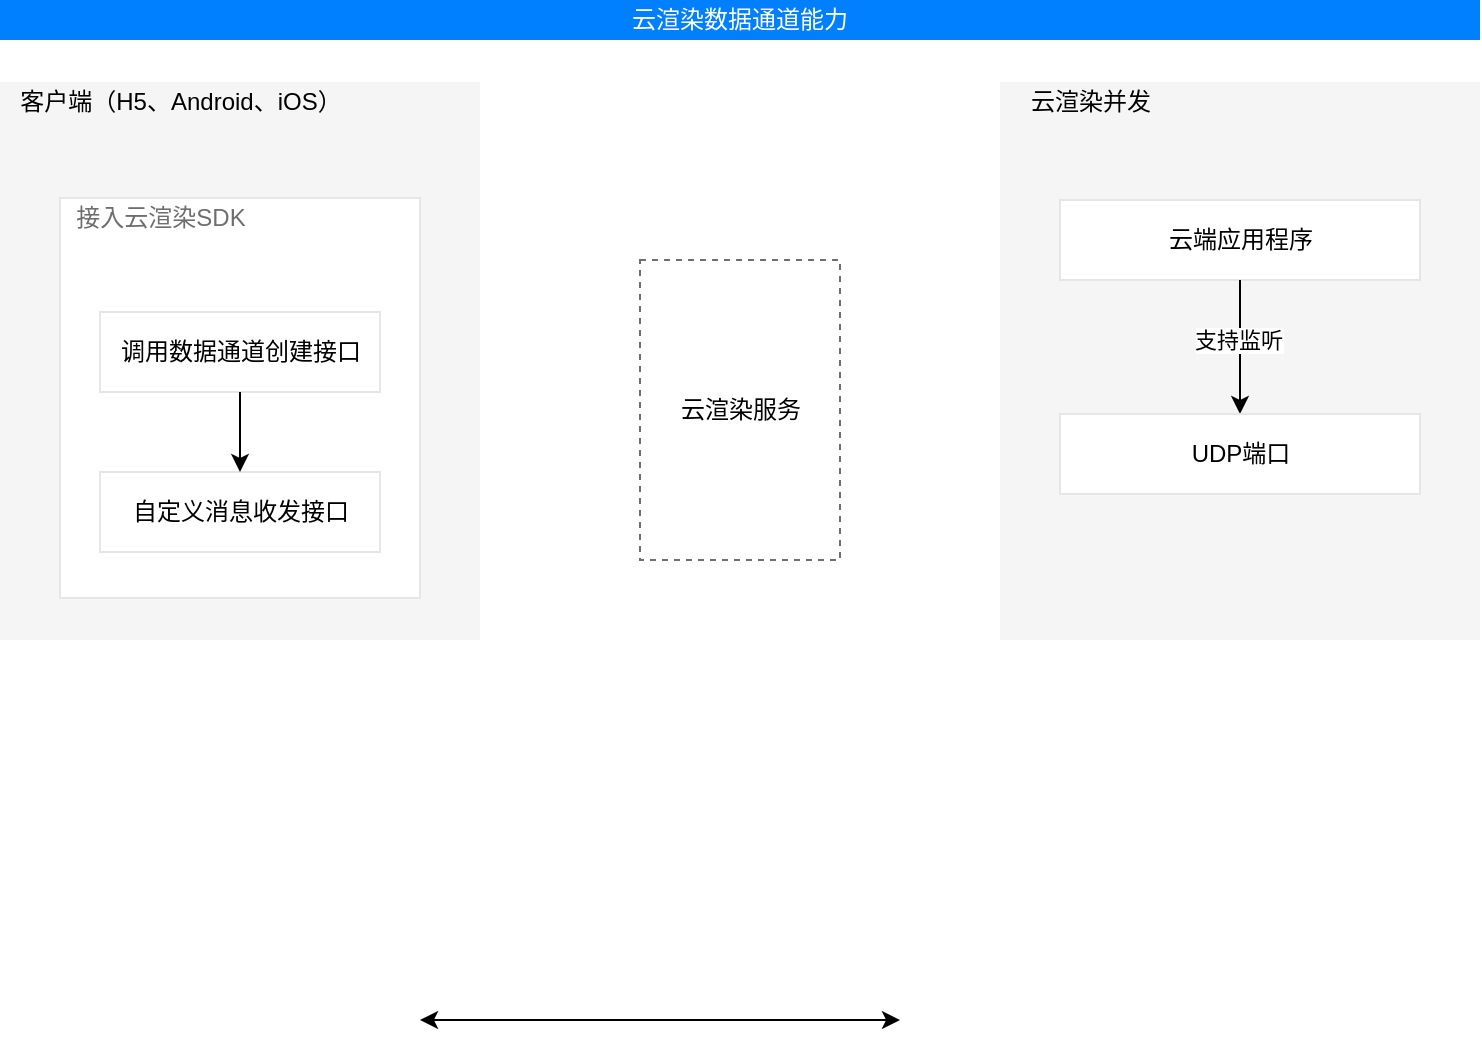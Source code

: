 <mxfile version="15.7.0" type="github">
  <diagram id="Ht1M8jgEwFfnCIfOTk4-" name="Page-1">
    <mxGraphModel dx="-41" dy="1021" grid="1" gridSize="10" guides="1" tooltips="1" connect="1" arrows="1" fold="1" page="1" pageScale="1" pageWidth="827" pageHeight="1169" math="0" shadow="0">
      <root>
        <mxCell id="0" />
        <mxCell id="1" parent="0" />
        <mxCell id="PSS7Aw4BQ8_ifl88ZKad-3" value="" style="rounded=0;whiteSpace=wrap;html=1;fillColor=#f5f5f5;strokeColor=none;fontColor=#333333;" parent="1" vertex="1">
          <mxGeometry x="1180" y="261" width="240" height="279" as="geometry" />
        </mxCell>
        <mxCell id="pZfNbbw1DSJxS0RiCy5V-1" value="" style="rounded=0;whiteSpace=wrap;html=1;strokeColor=#E6E6E6;" parent="1" vertex="1">
          <mxGeometry x="1210" y="319" width="180" height="200" as="geometry" />
        </mxCell>
        <mxCell id="PSS7Aw4BQ8_ifl88ZKad-4" value="" style="rounded=0;whiteSpace=wrap;html=1;fillColor=#f5f5f5;strokeColor=none;fontColor=#333333;" parent="1" vertex="1">
          <mxGeometry x="1680" y="261" width="240" height="279" as="geometry" />
        </mxCell>
        <mxCell id="PSS7Aw4BQ8_ifl88ZKad-5" value="客户端（H5、Android、iOS）" style="text;html=1;resizable=0;autosize=1;align=center;verticalAlign=middle;points=[];fillColor=none;strokeColor=none;rounded=0;" parent="1" vertex="1">
          <mxGeometry x="1180" y="261" width="180" height="20" as="geometry" />
        </mxCell>
        <mxCell id="PSS7Aw4BQ8_ifl88ZKad-6" value="云渲染并发" style="text;html=1;resizable=0;autosize=1;align=center;verticalAlign=middle;points=[];fillColor=none;strokeColor=none;rounded=0;rotation=0;" parent="1" vertex="1">
          <mxGeometry x="1685" y="261" width="80" height="20" as="geometry" />
        </mxCell>
        <mxCell id="pZfNbbw1DSJxS0RiCy5V-7" value="" style="group" parent="1" vertex="1" connectable="0">
          <mxGeometry x="1710" y="320" width="180" height="40" as="geometry" />
        </mxCell>
        <mxCell id="pZfNbbw1DSJxS0RiCy5V-4" value="" style="rounded=0;whiteSpace=wrap;html=1;labelBackgroundColor=none;fontColor=#B3B3B3;strokeColor=#E6E6E6;" parent="pZfNbbw1DSJxS0RiCy5V-7" vertex="1">
          <mxGeometry width="180" height="40" as="geometry" />
        </mxCell>
        <mxCell id="pZfNbbw1DSJxS0RiCy5V-5" value="&lt;font color=&quot;#000000&quot;&gt;云端应用程序&lt;/font&gt;" style="text;html=1;resizable=0;autosize=1;align=center;verticalAlign=middle;points=[];fillColor=none;strokeColor=none;rounded=0;fontColor=#B3B3B3;labelBackgroundColor=none;" parent="pZfNbbw1DSJxS0RiCy5V-7" vertex="1">
          <mxGeometry x="45" y="10" width="90" height="20" as="geometry" />
        </mxCell>
        <mxCell id="pZfNbbw1DSJxS0RiCy5V-11" style="edgeStyle=orthogonalEdgeStyle;rounded=0;orthogonalLoop=1;jettySize=auto;html=1;exitX=0.5;exitY=1;exitDx=0;exitDy=0;entryX=0.5;entryY=0;entryDx=0;entryDy=0;fontColor=#B3B3B3;" parent="1" source="pZfNbbw1DSJxS0RiCy5V-4" target="pZfNbbw1DSJxS0RiCy5V-9" edge="1">
          <mxGeometry relative="1" as="geometry" />
        </mxCell>
        <mxCell id="dGuOgh-hfkQr_oeisopw-8" value="支持监听" style="edgeLabel;html=1;align=center;verticalAlign=middle;resizable=0;points=[];fontColor=#000000;" vertex="1" connectable="0" parent="pZfNbbw1DSJxS0RiCy5V-11">
          <mxGeometry x="-0.104" y="-1" relative="1" as="geometry">
            <mxPoint as="offset" />
          </mxGeometry>
        </mxCell>
        <mxCell id="pZfNbbw1DSJxS0RiCy5V-16" value="" style="group" parent="1" vertex="1" connectable="0">
          <mxGeometry x="1230" y="376" width="140" height="40" as="geometry" />
        </mxCell>
        <mxCell id="pZfNbbw1DSJxS0RiCy5V-17" value="" style="rounded=0;whiteSpace=wrap;html=1;labelBackgroundColor=none;fontColor=#B3B3B3;strokeColor=#E6E6E6;" parent="pZfNbbw1DSJxS0RiCy5V-16" vertex="1">
          <mxGeometry width="140" height="40" as="geometry" />
        </mxCell>
        <mxCell id="pZfNbbw1DSJxS0RiCy5V-18" value="&lt;font color=&quot;#000000&quot;&gt;调用数据通道创建接口&lt;/font&gt;" style="text;html=1;resizable=0;autosize=1;align=center;verticalAlign=middle;points=[];fillColor=none;strokeColor=none;rounded=0;fontColor=#B3B3B3;labelBackgroundColor=none;" parent="pZfNbbw1DSJxS0RiCy5V-16" vertex="1">
          <mxGeometry y="10" width="140" height="20" as="geometry" />
        </mxCell>
        <mxCell id="pZfNbbw1DSJxS0RiCy5V-8" value="" style="group" parent="1" vertex="1" connectable="0">
          <mxGeometry x="1710" y="427" width="180" height="40" as="geometry" />
        </mxCell>
        <mxCell id="pZfNbbw1DSJxS0RiCy5V-9" value="" style="rounded=0;whiteSpace=wrap;html=1;labelBackgroundColor=none;fontColor=#B3B3B3;strokeColor=#E6E6E6;" parent="pZfNbbw1DSJxS0RiCy5V-8" vertex="1">
          <mxGeometry width="180" height="40" as="geometry" />
        </mxCell>
        <mxCell id="pZfNbbw1DSJxS0RiCy5V-10" value="&lt;font color=&quot;#000000&quot;&gt;UDP端口&lt;/font&gt;" style="text;html=1;resizable=0;autosize=1;align=center;verticalAlign=middle;points=[];fillColor=none;strokeColor=none;rounded=0;fontColor=#B3B3B3;labelBackgroundColor=none;" parent="pZfNbbw1DSJxS0RiCy5V-8" vertex="1">
          <mxGeometry x="60" y="10" width="60" height="20" as="geometry" />
        </mxCell>
        <mxCell id="pZfNbbw1DSJxS0RiCy5V-2" value="&lt;font color=&quot;#6e6e6e&quot;&gt;接入云渲染SDK&lt;/font&gt;" style="text;html=1;resizable=0;autosize=1;align=center;verticalAlign=middle;points=[];fillColor=none;strokeColor=none;rounded=0;fontColor=#B3B3B3;labelBackgroundColor=none;" parent="1" vertex="1">
          <mxGeometry x="1210" y="319" width="100" height="20" as="geometry" />
        </mxCell>
        <mxCell id="pZfNbbw1DSJxS0RiCy5V-21" value="" style="group" parent="1" vertex="1" connectable="0">
          <mxGeometry x="1230" y="456" width="140" height="40" as="geometry" />
        </mxCell>
        <mxCell id="pZfNbbw1DSJxS0RiCy5V-22" value="" style="rounded=0;whiteSpace=wrap;html=1;labelBackgroundColor=none;fontColor=#B3B3B3;strokeColor=#E6E6E6;" parent="pZfNbbw1DSJxS0RiCy5V-21" vertex="1">
          <mxGeometry width="140" height="40" as="geometry" />
        </mxCell>
        <mxCell id="pZfNbbw1DSJxS0RiCy5V-23" value="&lt;font color=&quot;#000000&quot;&gt;自定义消息收发接口&lt;/font&gt;" style="text;html=1;resizable=0;autosize=1;align=center;verticalAlign=middle;points=[];fillColor=none;strokeColor=none;rounded=0;fontColor=#B3B3B3;labelBackgroundColor=none;" parent="pZfNbbw1DSJxS0RiCy5V-21" vertex="1">
          <mxGeometry x="10" y="10" width="120" height="20" as="geometry" />
        </mxCell>
        <mxCell id="pZfNbbw1DSJxS0RiCy5V-27" value="" style="endArrow=classic;startArrow=classic;html=1;rounded=0;fontColor=#B3B3B3;" parent="1" edge="1">
          <mxGeometry width="50" height="50" relative="1" as="geometry">
            <mxPoint x="1390" y="730" as="sourcePoint" />
            <mxPoint x="1630" y="730" as="targetPoint" />
          </mxGeometry>
        </mxCell>
        <mxCell id="pZfNbbw1DSJxS0RiCy5V-32" value="&lt;font color=&quot;#ffffff&quot;&gt;云渲染数据通道能力&lt;/font&gt;" style="rounded=0;whiteSpace=wrap;html=1;labelBackgroundColor=none;fontColor=#B3B3B3;strokeColor=none;fillColor=#007FFF;" parent="1" vertex="1">
          <mxGeometry x="1180" y="220" width="740" height="20" as="geometry" />
        </mxCell>
        <mxCell id="pZfNbbw1DSJxS0RiCy5V-35" style="edgeStyle=orthogonalEdgeStyle;rounded=0;orthogonalLoop=1;jettySize=auto;html=1;exitX=0.5;exitY=1;exitDx=0;exitDy=0;entryX=0.5;entryY=0;entryDx=0;entryDy=0;fontColor=#000000;" parent="1" source="pZfNbbw1DSJxS0RiCy5V-17" target="pZfNbbw1DSJxS0RiCy5V-22" edge="1">
          <mxGeometry relative="1" as="geometry" />
        </mxCell>
        <mxCell id="dGuOgh-hfkQr_oeisopw-2" value="" style="group" vertex="1" connectable="0" parent="1">
          <mxGeometry x="1500" y="350" width="100" height="150" as="geometry" />
        </mxCell>
        <mxCell id="pZfNbbw1DSJxS0RiCy5V-29" value="" style="rounded=0;whiteSpace=wrap;html=1;labelBackgroundColor=none;fontColor=#B3B3B3;strokeColor=#6E6E6E;fillColor=none;dashed=1;fixDash=0;" parent="dGuOgh-hfkQr_oeisopw-2" vertex="1">
          <mxGeometry width="100" height="150" as="geometry" />
        </mxCell>
        <mxCell id="pZfNbbw1DSJxS0RiCy5V-31" value="云渲染服务" style="text;html=1;resizable=0;autosize=1;align=center;verticalAlign=middle;points=[];fillColor=none;strokeColor=none;rounded=0;rotation=0;" parent="dGuOgh-hfkQr_oeisopw-2" vertex="1">
          <mxGeometry x="10" y="65" width="80" height="20" as="geometry" />
        </mxCell>
      </root>
    </mxGraphModel>
  </diagram>
</mxfile>
